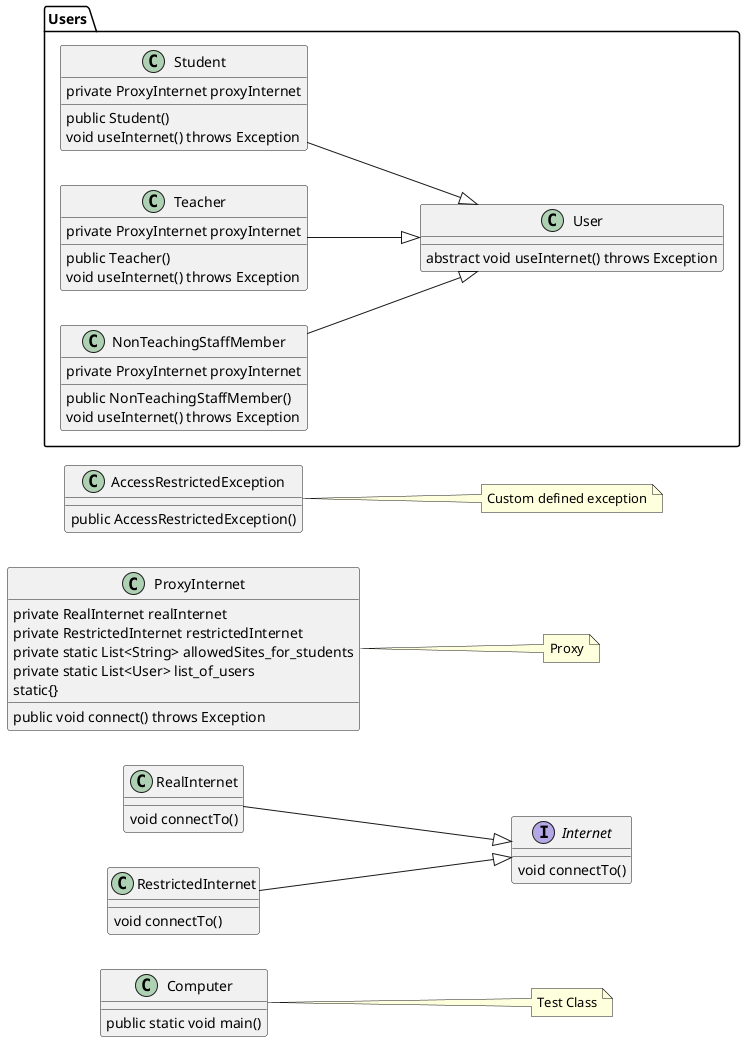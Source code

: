 @startuml

left to right direction

class Computer
{
public static void main()
}
note right : Test Class

interface Internet
{
void connectTo()
}

class ProxyInternet
{
 private RealInternet realInternet
 private RestrictedInternet restrictedInternet
 private static List<String> allowedSites_for_students
 private static List<User> list_of_users
 static{}
 public void connect() throws Exception
}
note right : Proxy

class RealInternet
{
void connectTo()
}

RealInternet --|> Internet
RestrictedInternet --|> Internet

class RestrictedInternet
{
void connectTo()
}

class AccessRestrictedException
{
public AccessRestrictedException()
}
note right : Custom defined exception


package Users
{
 class User
 {
 abstract void useInternet() throws Exception
 }
 class Student
 {
  private ProxyInternet proxyInternet
   public Student()
  void useInternet() throws Exception
 }

 class Teacher
 {
 private ProxyInternet proxyInternet
 public Teacher()
 void useInternet() throws Exception
 }

 class NonTeachingStaffMember
 {
 private ProxyInternet proxyInternet
 public NonTeachingStaffMember()
 void useInternet() throws Exception
 }

}

Student --|> User
Teacher --|> User
NonTeachingStaffMember--|> User
@enduml